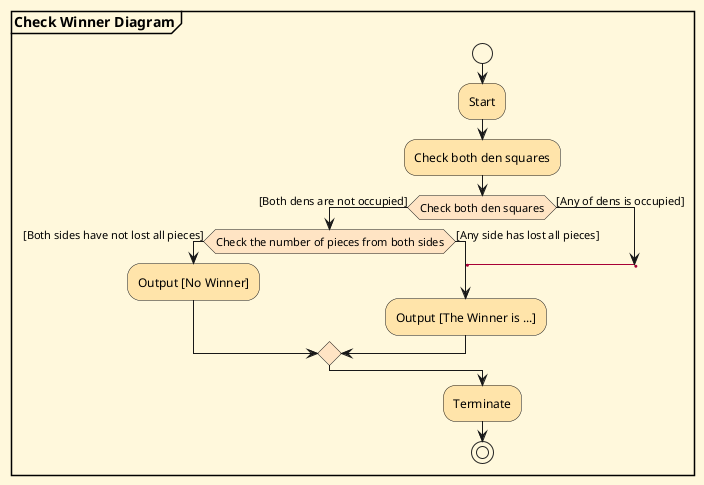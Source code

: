 @startuml
'https://plantuml.com/activity-diagram-beta

partition "**Check Winner Diagram**"

<style>
activityDiagram {
  BackgroundColor #FFF8DC
  BorderColor #FFFFFF

  diamond {
    BackgroundColor #FFE4C4
  }
}
</style>

start
#FFE4AA:Start;
#FFE4AA:Check both den squares;
if (Check both den squares) then ([Both dens are not occupied])
    if (Check the number of pieces from both sides) then ([Both sides have not lost all pieces])
        #FFE4AA:Output [No Winner];
    else ([Any side has lost all pieces])
        label has_winner1
        #FFE4AA:Output [The Winner is ...];
    endif
else ([Any of dens is occupied])
    label has_winner2
    goto has_winner1
endif
#FFE4AA:Terminate;

stop

@enduml
